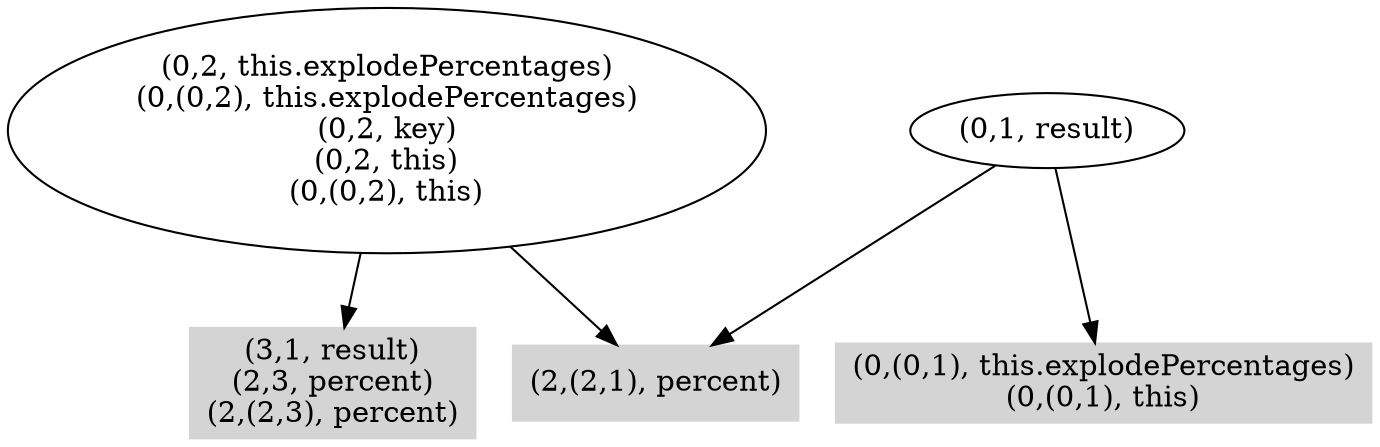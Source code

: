 digraph { 
3417 [shape=box,style=filled,color=".0 .0 .83",label="(3,1, result)\n(2,3, percent)\n(2,(2,3), percent)"];
3418 [shape=box,style=filled,color=".0 .0 .83",label="(2,(2,1), percent)"];
3419 [label="(0,2, this.explodePercentages)\n(0,(0,2), this.explodePercentages)\n(0,2, key)\n(0,2, this)\n(0,(0,2), this)"];
3420 [shape=box,style=filled,color=".0 .0 .83",label="(0,(0,1), this.explodePercentages)\n(0,(0,1), this)"];
3421 [label="(0,1, result)"];
3419 -> 3417;
3419 -> 3418;
3421 -> 3418;
3421 -> 3420;
}